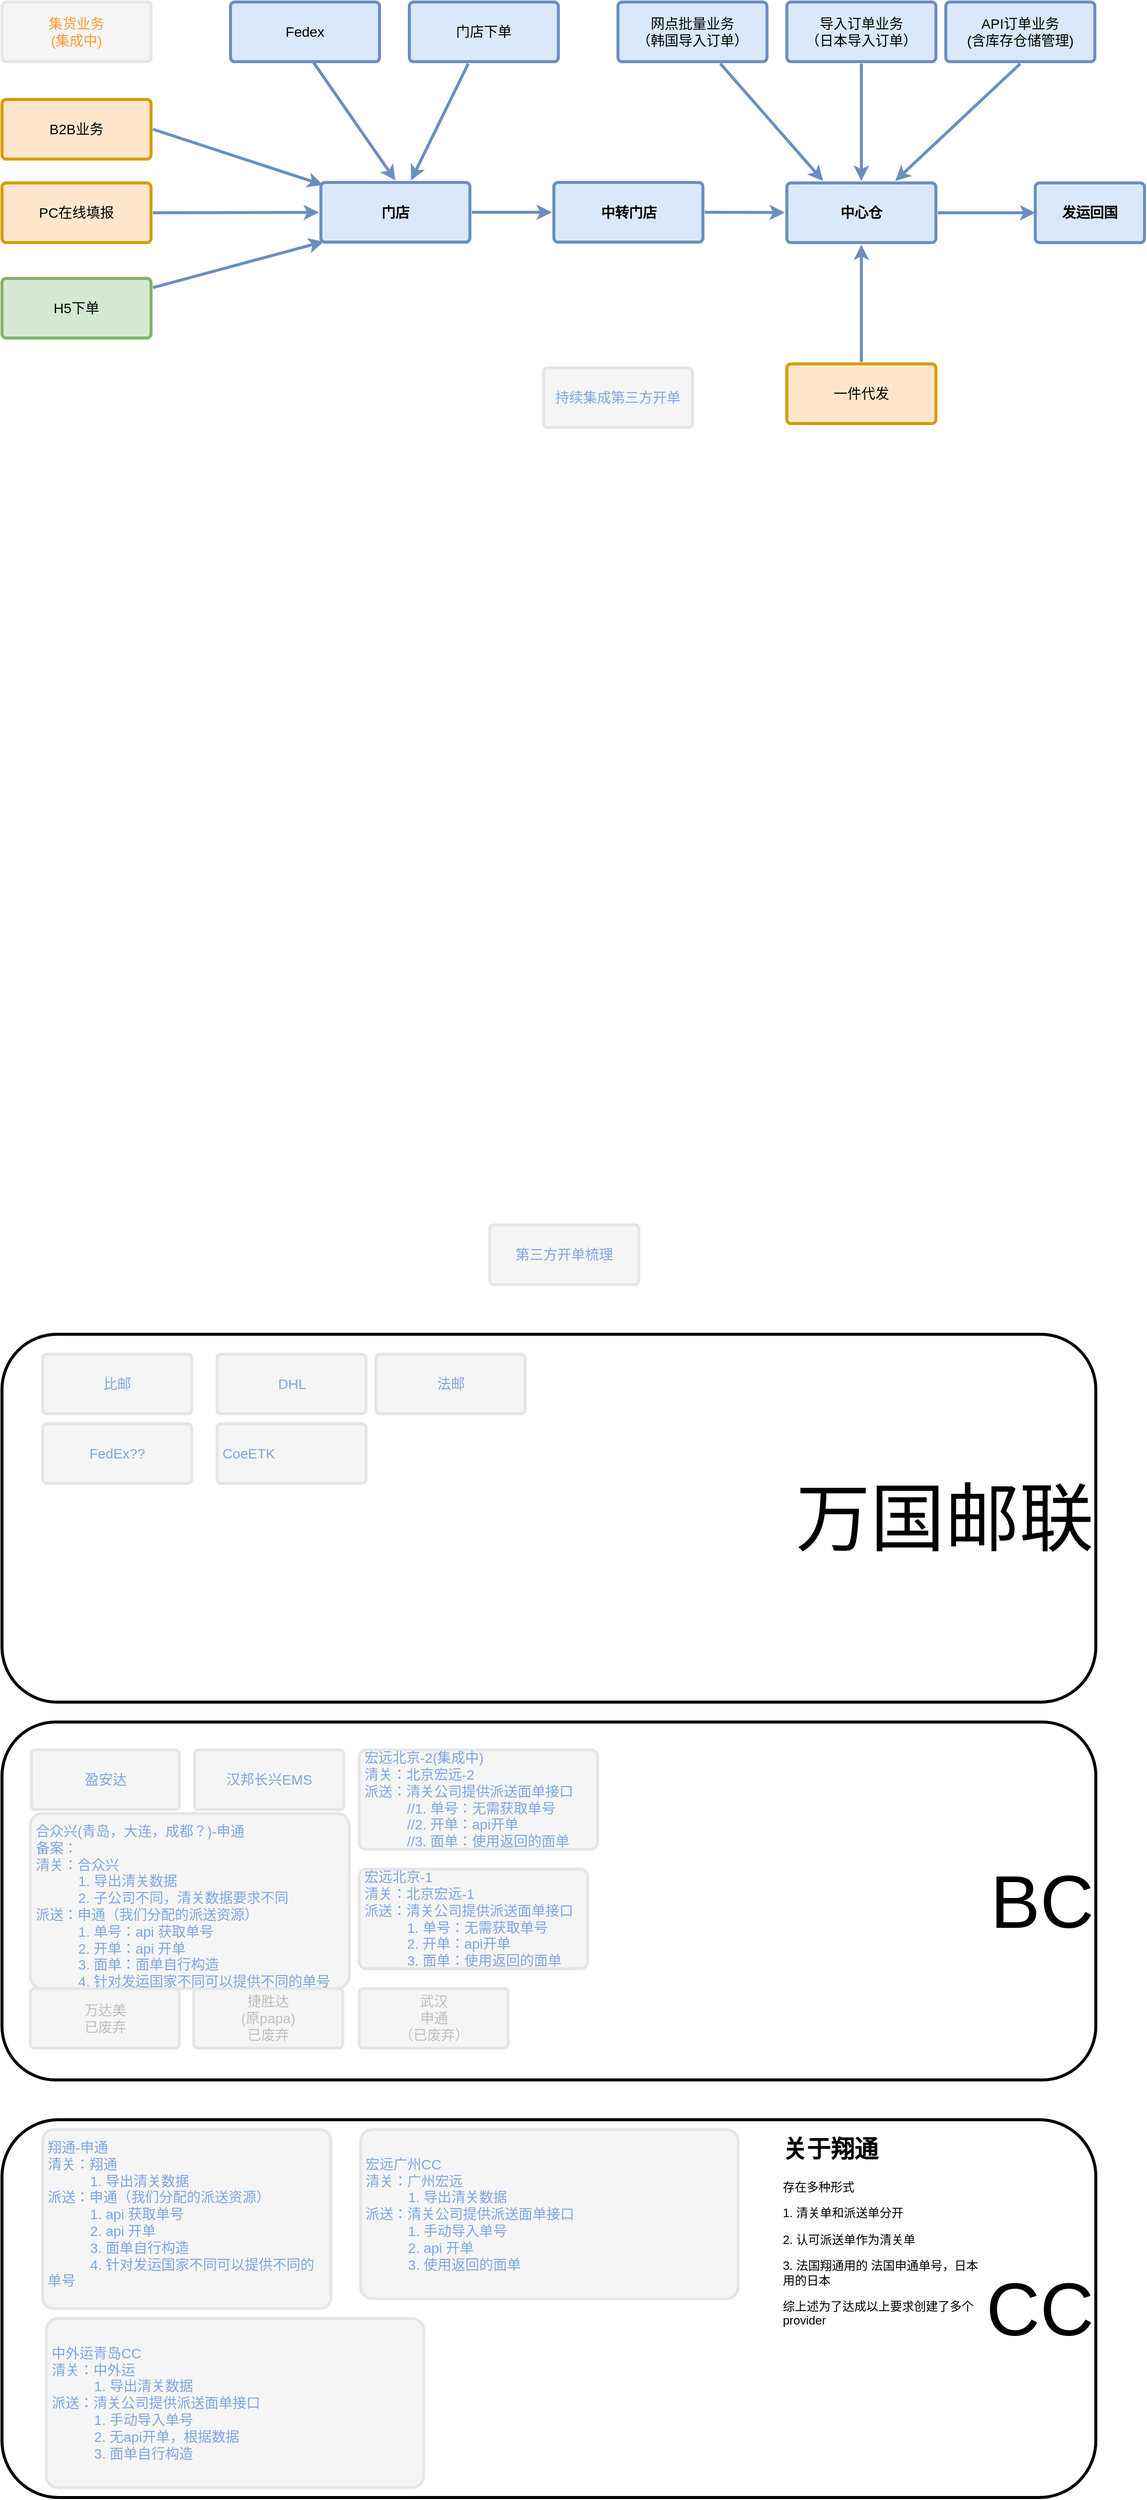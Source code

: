 <mxfile version="12.7.4" type="github">
  <diagram id="6a731a19-8d31-9384-78a2-239565b7b9f0" name="Page-1">
    <mxGraphModel dx="1360" dy="802" grid="1" gridSize="10" guides="1" tooltips="1" connect="1" arrows="1" fold="1" page="1" pageScale="1" pageWidth="1169" pageHeight="827" background="#ffffff" math="0" shadow="0">
      <root>
        <mxCell id="0" />
        <mxCell id="1" parent="0" />
        <mxCell id="1750" value="" style="edgeStyle=none;rounded=1;jumpStyle=none;html=1;shadow=0;labelBackgroundColor=none;startArrow=classic;startFill=1;jettySize=auto;orthogonalLoop=1;strokeColor=#6c8ebf;strokeWidth=3;fontFamily=Helvetica;fontSize=14;fontColor=#FFFFFF;spacing=5;fontStyle=1;fillColor=#dae8fc;endArrow=none;endFill=0;" parent="1" source="1753" target="1756" edge="1">
          <mxGeometry relative="1" as="geometry" />
        </mxCell>
        <mxCell id="1753" value="门店" style="rounded=1;whiteSpace=wrap;html=1;shadow=0;labelBackgroundColor=none;strokeColor=#6c8ebf;strokeWidth=3;fillColor=#dae8fc;fontFamily=Helvetica;fontSize=14;align=center;spacing=5;fontStyle=1;arcSize=7;perimeterSpacing=2;" parent="1" vertex="1">
          <mxGeometry x="330" y="441.5" width="150" height="60" as="geometry" />
        </mxCell>
        <mxCell id="-PJOahiLIvCA7SzMHqrE-1786" value="中转门店" style="rounded=1;whiteSpace=wrap;html=1;shadow=0;labelBackgroundColor=none;strokeColor=#6c8ebf;strokeWidth=3;fillColor=#dae8fc;fontFamily=Helvetica;fontSize=14;align=center;spacing=5;fontStyle=1;arcSize=7;perimeterSpacing=2;" parent="1" vertex="1">
          <mxGeometry x="564.5" y="441.5" width="150" height="60" as="geometry" />
        </mxCell>
        <mxCell id="1754" value="H5下单" style="rounded=1;whiteSpace=wrap;html=1;shadow=0;labelBackgroundColor=none;strokeColor=#82b366;strokeWidth=3;fillColor=#d5e8d4;fontFamily=Helvetica;fontSize=14;align=center;spacing=5;fontStyle=0;arcSize=7;perimeterSpacing=2;" parent="1" vertex="1">
          <mxGeometry x="9" y="538" width="150" height="60" as="geometry" />
        </mxCell>
        <mxCell id="1755" value="PC在线填报" style="rounded=1;whiteSpace=wrap;html=1;shadow=0;labelBackgroundColor=none;strokeColor=#d79b00;strokeWidth=3;fillColor=#ffe6cc;fontFamily=Helvetica;fontSize=14;align=center;spacing=5;fontStyle=0;arcSize=7;perimeterSpacing=2;" parent="1" vertex="1">
          <mxGeometry x="9" y="442" width="150" height="60" as="geometry" />
        </mxCell>
        <mxCell id="1756" value="门店下单" style="rounded=1;whiteSpace=wrap;html=1;shadow=0;labelBackgroundColor=none;strokeColor=#6c8ebf;strokeWidth=3;fillColor=#dae8fc;fontFamily=Helvetica;fontSize=14;align=center;spacing=5;fontStyle=0;arcSize=7;perimeterSpacing=2;" parent="1" vertex="1">
          <mxGeometry x="419" y="260" width="150" height="60" as="geometry" />
        </mxCell>
        <mxCell id="-PJOahiLIvCA7SzMHqrE-1780" value="" style="edgeStyle=none;rounded=1;jumpStyle=none;html=1;shadow=0;labelBackgroundColor=none;startArrow=classic;startFill=1;jettySize=auto;orthogonalLoop=1;strokeColor=#6c8ebf;strokeWidth=3;fontFamily=Helvetica;fontSize=14;fontColor=#FFFFFF;spacing=5;fontStyle=1;fillColor=#dae8fc;endArrow=none;endFill=0;exitX=0.032;exitY=0.961;exitDx=0;exitDy=0;exitPerimeter=0;" parent="1" source="1753" target="1754" edge="1">
          <mxGeometry relative="1" as="geometry">
            <mxPoint x="399" y="620.5" as="sourcePoint" />
            <mxPoint x="399" y="541" as="targetPoint" />
          </mxGeometry>
        </mxCell>
        <mxCell id="-PJOahiLIvCA7SzMHqrE-1781" value="" style="edgeStyle=none;rounded=1;jumpStyle=none;html=1;shadow=0;labelBackgroundColor=none;startArrow=classic;startFill=1;jettySize=auto;orthogonalLoop=1;strokeColor=#6c8ebf;strokeWidth=3;fontFamily=Helvetica;fontSize=14;fontColor=#FFFFFF;spacing=5;fontStyle=1;fillColor=#dae8fc;endArrow=none;endFill=0;entryX=1;entryY=0.5;entryDx=0;entryDy=0;" parent="1" source="1753" target="1755" edge="1">
          <mxGeometry relative="1" as="geometry">
            <mxPoint x="348.164" y="416.5" as="sourcePoint" />
            <mxPoint x="278.836" y="471.5" as="targetPoint" />
          </mxGeometry>
        </mxCell>
        <mxCell id="-PJOahiLIvCA7SzMHqrE-1788" value="" style="edgeStyle=none;rounded=1;jumpStyle=none;html=1;shadow=0;labelBackgroundColor=none;startArrow=classic;startFill=1;jettySize=auto;orthogonalLoop=1;strokeColor=#6c8ebf;strokeWidth=3;fontFamily=Helvetica;fontSize=14;fontColor=#FFFFFF;spacing=5;fontStyle=1;fillColor=#dae8fc;endArrow=none;endFill=0;exitX=0;exitY=0.5;exitDx=0;exitDy=0;entryX=1;entryY=0.5;entryDx=0;entryDy=0;" parent="1" source="-PJOahiLIvCA7SzMHqrE-1786" target="1753" edge="1">
          <mxGeometry relative="1" as="geometry">
            <mxPoint x="590.928" y="518.004" as="sourcePoint" />
            <mxPoint x="439" y="549.193" as="targetPoint" />
          </mxGeometry>
        </mxCell>
        <mxCell id="-PJOahiLIvCA7SzMHqrE-1789" value="" style="edgeStyle=none;rounded=1;jumpStyle=none;html=1;shadow=0;labelBackgroundColor=none;startArrow=classic;startFill=1;jettySize=auto;orthogonalLoop=1;strokeColor=#6c8ebf;strokeWidth=3;fontFamily=Helvetica;fontSize=14;fontColor=#FFFFFF;spacing=5;fontStyle=1;fillColor=#dae8fc;endArrow=none;endFill=0;entryX=1;entryY=0.5;entryDx=0;entryDy=0;" parent="1" source="-PJOahiLIvCA7SzMHqrE-1790" target="-PJOahiLIvCA7SzMHqrE-1786" edge="1">
          <mxGeometry relative="1" as="geometry">
            <mxPoint x="795" y="470.5" as="sourcePoint" />
            <mxPoint x="719" y="470.5" as="targetPoint" />
          </mxGeometry>
        </mxCell>
        <mxCell id="-PJOahiLIvCA7SzMHqrE-1790" value="中心仓" style="rounded=1;whiteSpace=wrap;html=1;shadow=0;labelBackgroundColor=none;strokeColor=#6c8ebf;strokeWidth=3;fillColor=#dae8fc;fontFamily=Helvetica;fontSize=14;align=center;spacing=5;fontStyle=1;arcSize=7;perimeterSpacing=2;" parent="1" vertex="1">
          <mxGeometry x="799" y="442" width="150" height="60" as="geometry" />
        </mxCell>
        <mxCell id="-PJOahiLIvCA7SzMHqrE-1810" value="发运回国" style="rounded=1;whiteSpace=wrap;html=1;shadow=0;labelBackgroundColor=none;strokeColor=#6c8ebf;strokeWidth=3;fillColor=#dae8fc;fontFamily=Helvetica;fontSize=14;align=center;spacing=5;fontStyle=1;arcSize=7;perimeterSpacing=2;" parent="1" vertex="1">
          <mxGeometry x="1049" y="442" width="110" height="60" as="geometry" />
        </mxCell>
        <mxCell id="-PJOahiLIvCA7SzMHqrE-1794" value="" style="edgeStyle=none;rounded=1;jumpStyle=none;html=1;shadow=0;labelBackgroundColor=none;startArrow=classic;startFill=1;jettySize=auto;orthogonalLoop=1;strokeColor=#6c8ebf;strokeWidth=3;fontFamily=Helvetica;fontSize=14;fontColor=#FFFFFF;spacing=5;fontStyle=1;fillColor=#dae8fc;endArrow=none;endFill=0;" parent="1" source="-PJOahiLIvCA7SzMHqrE-1791" edge="1">
          <mxGeometry relative="1" as="geometry">
            <mxPoint x="873" y="722.5" as="sourcePoint" />
            <mxPoint x="873" y="625.5" as="targetPoint" />
          </mxGeometry>
        </mxCell>
        <mxCell id="-PJOahiLIvCA7SzMHqrE-1791" value="一件代发" style="rounded=1;whiteSpace=wrap;html=1;shadow=0;labelBackgroundColor=none;strokeColor=#d79b00;strokeWidth=3;fillColor=#ffe6cc;fontFamily=Helvetica;fontSize=14;align=center;spacing=5;fontStyle=0;arcSize=7;perimeterSpacing=2;" parent="1" vertex="1">
          <mxGeometry x="799" y="624" width="150" height="60" as="geometry" />
        </mxCell>
        <mxCell id="-PJOahiLIvCA7SzMHqrE-1795" value="" style="edgeStyle=none;rounded=1;jumpStyle=none;html=1;shadow=0;labelBackgroundColor=none;startArrow=classic;startFill=1;jettySize=auto;orthogonalLoop=1;strokeColor=#6c8ebf;strokeWidth=3;fontFamily=Helvetica;fontSize=14;fontColor=#FFFFFF;spacing=5;fontStyle=1;fillColor=#dae8fc;endArrow=none;endFill=0;" parent="1" source="-PJOahiLIvCA7SzMHqrE-1790" target="-PJOahiLIvCA7SzMHqrE-1791" edge="1">
          <mxGeometry relative="1" as="geometry">
            <mxPoint x="873.898" y="440" as="sourcePoint" />
            <mxPoint x="873" y="159.5" as="targetPoint" />
          </mxGeometry>
        </mxCell>
        <mxCell id="-PJOahiLIvCA7SzMHqrE-1796" value="" style="edgeStyle=none;rounded=1;jumpStyle=none;html=1;shadow=0;labelBackgroundColor=none;startArrow=classic;startFill=1;jettySize=auto;orthogonalLoop=1;strokeColor=#6c8ebf;strokeWidth=3;fontFamily=Helvetica;fontSize=14;fontColor=#FFFFFF;spacing=5;fontStyle=1;fillColor=#dae8fc;endArrow=none;endFill=0;exitX=0.25;exitY=0;exitDx=0;exitDy=0;" parent="1" source="-PJOahiLIvCA7SzMHqrE-1790" target="-PJOahiLIvCA7SzMHqrE-1797" edge="1">
          <mxGeometry relative="1" as="geometry">
            <mxPoint x="864" y="448" as="sourcePoint" />
          </mxGeometry>
        </mxCell>
        <mxCell id="-PJOahiLIvCA7SzMHqrE-1797" value="网点批量业务&lt;br&gt;（韩国导入订单）" style="rounded=1;whiteSpace=wrap;html=1;shadow=0;labelBackgroundColor=none;strokeColor=#6c8ebf;strokeWidth=3;fillColor=#dae8fc;fontFamily=Helvetica;fontSize=14;align=center;spacing=5;fontStyle=0;arcSize=7;perimeterSpacing=2;" parent="1" vertex="1">
          <mxGeometry x="629" y="260" width="150" height="60" as="geometry" />
        </mxCell>
        <mxCell id="-PJOahiLIvCA7SzMHqrE-1798" value="导入订单业务&lt;br&gt;（日本导入订单）" style="rounded=1;whiteSpace=wrap;html=1;shadow=0;labelBackgroundColor=none;strokeColor=#6c8ebf;strokeWidth=3;fillColor=#dae8fc;fontFamily=Helvetica;fontSize=14;align=center;spacing=5;fontStyle=0;arcSize=7;perimeterSpacing=2;" parent="1" vertex="1">
          <mxGeometry x="799" y="260" width="150" height="60" as="geometry" />
        </mxCell>
        <mxCell id="-PJOahiLIvCA7SzMHqrE-1800" value="" style="edgeStyle=none;rounded=1;jumpStyle=none;html=1;shadow=0;labelBackgroundColor=none;startArrow=classic;startFill=1;jettySize=auto;orthogonalLoop=1;strokeColor=#6c8ebf;strokeWidth=3;fontFamily=Helvetica;fontSize=14;fontColor=#FFFFFF;spacing=5;fontStyle=1;fillColor=#dae8fc;endArrow=none;endFill=0;entryX=0.5;entryY=1;entryDx=0;entryDy=0;exitX=0.5;exitY=0;exitDx=0;exitDy=0;" parent="1" source="-PJOahiLIvCA7SzMHqrE-1790" target="-PJOahiLIvCA7SzMHqrE-1798" edge="1">
          <mxGeometry relative="1" as="geometry">
            <mxPoint x="1029" y="453" as="sourcePoint" />
            <mxPoint x="1029" y="347.5" as="targetPoint" />
          </mxGeometry>
        </mxCell>
        <mxCell id="-PJOahiLIvCA7SzMHqrE-1801" value="B2B业务" style="rounded=1;whiteSpace=wrap;html=1;shadow=0;labelBackgroundColor=none;strokeColor=#d79b00;strokeWidth=3;fillColor=#ffe6cc;fontFamily=Helvetica;fontSize=14;align=center;spacing=5;fontStyle=0;arcSize=7;perimeterSpacing=2;" parent="1" vertex="1">
          <mxGeometry x="9" y="358" width="150" height="60" as="geometry" />
        </mxCell>
        <mxCell id="-PJOahiLIvCA7SzMHqrE-1802" value="" style="edgeStyle=none;rounded=1;jumpStyle=none;html=1;shadow=0;labelBackgroundColor=none;startArrow=classic;startFill=1;jettySize=auto;orthogonalLoop=1;strokeColor=#6c8ebf;strokeWidth=3;fontFamily=Helvetica;fontSize=14;fontColor=#FFFFFF;spacing=5;fontStyle=1;fillColor=#dae8fc;endArrow=none;endFill=0;entryX=1;entryY=0.5;entryDx=0;entryDy=0;exitX=0.026;exitY=0.07;exitDx=0;exitDy=0;exitPerimeter=0;" parent="1" source="1753" target="-PJOahiLIvCA7SzMHqrE-1801" edge="1">
          <mxGeometry relative="1" as="geometry">
            <mxPoint x="336" y="387.658" as="sourcePoint" />
            <mxPoint x="169" y="388" as="targetPoint" />
          </mxGeometry>
        </mxCell>
        <mxCell id="-PJOahiLIvCA7SzMHqrE-1803" value="API订单业务&lt;br&gt;(含库存仓储管理)" style="rounded=1;whiteSpace=wrap;html=1;shadow=0;labelBackgroundColor=none;strokeColor=#6c8ebf;strokeWidth=3;fillColor=#dae8fc;fontFamily=Helvetica;fontSize=14;align=center;spacing=5;fontStyle=0;arcSize=7;perimeterSpacing=2;" parent="1" vertex="1">
          <mxGeometry x="959" y="260" width="150" height="60" as="geometry" />
        </mxCell>
        <mxCell id="-PJOahiLIvCA7SzMHqrE-1805" value="" style="edgeStyle=none;rounded=1;jumpStyle=none;html=1;shadow=0;labelBackgroundColor=none;startArrow=classic;startFill=1;jettySize=auto;orthogonalLoop=1;strokeColor=#6c8ebf;strokeWidth=3;fontFamily=Helvetica;fontSize=14;fontColor=#FFFFFF;spacing=5;fontStyle=1;fillColor=#dae8fc;endArrow=none;endFill=0;entryX=0.5;entryY=1;entryDx=0;entryDy=0;" parent="1" source="-PJOahiLIvCA7SzMHqrE-1790" target="-PJOahiLIvCA7SzMHqrE-1803" edge="1">
          <mxGeometry relative="1" as="geometry">
            <mxPoint x="1058.954" y="441.976" as="sourcePoint" />
            <mxPoint x="1068" y="318" as="targetPoint" />
          </mxGeometry>
        </mxCell>
        <mxCell id="-PJOahiLIvCA7SzMHqrE-1812" value="" style="edgeStyle=none;rounded=1;jumpStyle=none;html=1;shadow=0;labelBackgroundColor=none;startArrow=classic;startFill=1;jettySize=auto;orthogonalLoop=1;strokeColor=#6c8ebf;strokeWidth=3;fontFamily=Helvetica;fontSize=14;fontColor=#FFFFFF;spacing=5;fontStyle=1;fillColor=#dae8fc;endArrow=none;endFill=0;entryX=1;entryY=0.5;entryDx=0;entryDy=0;" parent="1" target="-PJOahiLIvCA7SzMHqrE-1790" edge="1">
          <mxGeometry relative="1" as="geometry">
            <mxPoint x="1049" y="472" as="sourcePoint" />
            <mxPoint x="959" y="471.5" as="targetPoint" />
          </mxGeometry>
        </mxCell>
        <mxCell id="-PJOahiLIvCA7SzMHqrE-1813" value="集货业务&lt;br&gt;(集成中)" style="rounded=1;whiteSpace=wrap;html=1;shadow=0;labelBackgroundColor=none;strokeColor=#E6E6E6;strokeWidth=3;fillColor=#f5f5f5;fontFamily=Helvetica;fontSize=14;align=center;spacing=5;fontStyle=0;arcSize=7;perimeterSpacing=2;fontColor=#FF9933;" parent="1" vertex="1">
          <mxGeometry x="9" y="260" width="150" height="60" as="geometry" />
        </mxCell>
        <mxCell id="uDcFqDSubznKz2dJ2ko3-1756" value="Fedex&lt;br&gt;" style="rounded=1;whiteSpace=wrap;html=1;shadow=0;labelBackgroundColor=none;strokeColor=#6c8ebf;strokeWidth=3;fillColor=#dae8fc;fontFamily=Helvetica;fontSize=14;align=center;spacing=5;fontStyle=0;arcSize=7;perimeterSpacing=2;" parent="1" vertex="1">
          <mxGeometry x="239" y="260" width="150" height="60" as="geometry" />
        </mxCell>
        <mxCell id="uDcFqDSubznKz2dJ2ko3-1757" value="持续集成第三方开单" style="rounded=1;whiteSpace=wrap;html=1;shadow=0;labelBackgroundColor=none;strokeColor=#E6E6E6;strokeWidth=3;fillColor=#f5f5f5;fontFamily=Helvetica;fontSize=14;align=center;spacing=5;fontStyle=0;arcSize=7;perimeterSpacing=2;fontColor=#7EA6E0;" parent="1" vertex="1">
          <mxGeometry x="554" y="628" width="150" height="60" as="geometry" />
        </mxCell>
        <mxCell id="ARBneOINFayrtqCrwLei-1757" value="" style="edgeStyle=none;rounded=1;jumpStyle=none;html=1;shadow=0;labelBackgroundColor=none;startArrow=classic;startFill=1;jettySize=auto;orthogonalLoop=1;strokeColor=#6c8ebf;strokeWidth=3;fontFamily=Helvetica;fontSize=14;fontColor=#FFFFFF;spacing=5;fontStyle=1;fillColor=#dae8fc;endArrow=none;endFill=0;entryX=0.552;entryY=0.969;entryDx=0;entryDy=0;entryPerimeter=0;exitX=0.5;exitY=0;exitDx=0;exitDy=0;" parent="1" source="1753" target="uDcFqDSubznKz2dJ2ko3-1756" edge="1">
          <mxGeometry relative="1" as="geometry">
            <mxPoint x="430.691" y="449.5" as="sourcePoint" />
            <mxPoint x="488.309" y="332" as="targetPoint" />
          </mxGeometry>
        </mxCell>
        <mxCell id="XLPa7UNQsNW_ClfHcTxk-1756" value="第三方开单梳理" style="rounded=1;whiteSpace=wrap;html=1;shadow=0;labelBackgroundColor=none;strokeColor=#E6E6E6;strokeWidth=3;fillColor=#f5f5f5;fontFamily=Helvetica;fontSize=14;align=center;spacing=5;fontStyle=0;arcSize=7;perimeterSpacing=2;fontColor=#7EA6E0;" vertex="1" parent="1">
          <mxGeometry x="500" y="1490" width="150" height="60" as="geometry" />
        </mxCell>
        <mxCell id="XLPa7UNQsNW_ClfHcTxk-1762" value="万国邮联" style="rounded=1;whiteSpace=wrap;html=1;strokeWidth=3;fontSize=75;align=right;" vertex="1" parent="1">
          <mxGeometry x="9" y="1600" width="1101" height="370" as="geometry" />
        </mxCell>
        <mxCell id="XLPa7UNQsNW_ClfHcTxk-1763" value="BC" style="rounded=1;whiteSpace=wrap;html=1;strokeWidth=3;fontSize=75;align=right;" vertex="1" parent="1">
          <mxGeometry x="9" y="1990" width="1101" height="360" as="geometry" />
        </mxCell>
        <mxCell id="XLPa7UNQsNW_ClfHcTxk-1764" value="&lt;div&gt;&lt;span style=&quot;font-size: 75px&quot;&gt;CC&lt;/span&gt;&lt;/div&gt;" style="rounded=1;whiteSpace=wrap;html=1;strokeWidth=3;align=right;" vertex="1" parent="1">
          <mxGeometry x="9" y="2390" width="1101" height="380" as="geometry" />
        </mxCell>
        <mxCell id="XLPa7UNQsNW_ClfHcTxk-1765" value="捷胜达&lt;br&gt;(原papa)&lt;br&gt;已废弃" style="rounded=1;whiteSpace=wrap;html=1;shadow=0;labelBackgroundColor=none;strokeColor=#E6E6E6;strokeWidth=3;fillColor=#f5f5f5;fontFamily=Helvetica;fontSize=14;align=center;spacing=5;fontStyle=0;arcSize=7;perimeterSpacing=2;fontColor=#BFBFBF;" vertex="1" parent="1">
          <mxGeometry x="202" y="2258" width="150" height="60" as="geometry" />
        </mxCell>
        <mxCell id="XLPa7UNQsNW_ClfHcTxk-1766" value="武汉&lt;br&gt;申通&lt;br&gt;（已废弃）" style="rounded=1;whiteSpace=wrap;html=1;shadow=0;labelBackgroundColor=none;strokeColor=#E6E6E6;strokeWidth=3;fillColor=#f5f5f5;fontFamily=Helvetica;fontSize=14;align=center;spacing=5;fontStyle=0;arcSize=7;perimeterSpacing=2;fontColor=#BFBFBF;" vertex="1" parent="1">
          <mxGeometry x="368.5" y="2258" width="150" height="60" as="geometry" />
        </mxCell>
        <mxCell id="XLPa7UNQsNW_ClfHcTxk-1767" value="万达美&lt;br&gt;已废弃" style="rounded=1;whiteSpace=wrap;html=1;shadow=0;labelBackgroundColor=none;strokeColor=#E6E6E6;strokeWidth=3;fillColor=#f5f5f5;fontFamily=Helvetica;fontSize=14;align=center;spacing=5;fontStyle=0;arcSize=7;perimeterSpacing=2;fontColor=#BFBFBF;" vertex="1" parent="1">
          <mxGeometry x="37.5" y="2258" width="150" height="60" as="geometry" />
        </mxCell>
        <mxCell id="XLPa7UNQsNW_ClfHcTxk-1768" value="法邮" style="rounded=1;whiteSpace=wrap;html=1;shadow=0;labelBackgroundColor=none;strokeColor=#E6E6E6;strokeWidth=3;fillColor=#f5f5f5;fontFamily=Helvetica;fontSize=14;align=center;spacing=5;fontStyle=0;arcSize=7;perimeterSpacing=2;fontColor=#7EA6E0;" vertex="1" parent="1">
          <mxGeometry x="385.5" y="1620" width="150" height="60" as="geometry" />
        </mxCell>
        <mxCell id="XLPa7UNQsNW_ClfHcTxk-1769" value="比邮" style="rounded=1;whiteSpace=wrap;html=1;shadow=0;labelBackgroundColor=none;strokeColor=#E6E6E6;strokeWidth=3;fillColor=#f5f5f5;fontFamily=Helvetica;fontSize=14;align=center;spacing=5;fontStyle=0;arcSize=7;perimeterSpacing=2;fontColor=#7EA6E0;" vertex="1" parent="1">
          <mxGeometry x="50" y="1620" width="150" height="60" as="geometry" />
        </mxCell>
        <mxCell id="XLPa7UNQsNW_ClfHcTxk-1770" value="DHL" style="rounded=1;whiteSpace=wrap;html=1;shadow=0;labelBackgroundColor=none;strokeColor=#E6E6E6;strokeWidth=3;fillColor=#f5f5f5;fontFamily=Helvetica;fontSize=14;align=center;spacing=5;fontStyle=0;arcSize=7;perimeterSpacing=2;fontColor=#7EA6E0;" vertex="1" parent="1">
          <mxGeometry x="225.5" y="1620" width="150" height="60" as="geometry" />
        </mxCell>
        <mxCell id="XLPa7UNQsNW_ClfHcTxk-1771" value="FedEx??" style="rounded=1;whiteSpace=wrap;html=1;shadow=0;labelBackgroundColor=none;strokeColor=#E6E6E6;strokeWidth=3;fillColor=#f5f5f5;fontFamily=Helvetica;fontSize=14;align=center;spacing=5;fontStyle=0;arcSize=7;perimeterSpacing=2;fontColor=#7EA6E0;" vertex="1" parent="1">
          <mxGeometry x="50" y="1690" width="150" height="60" as="geometry" />
        </mxCell>
        <mxCell id="XLPa7UNQsNW_ClfHcTxk-1772" value="盈安达" style="rounded=1;whiteSpace=wrap;html=1;shadow=0;labelBackgroundColor=none;strokeColor=#E6E6E6;strokeWidth=3;fillColor=#f5f5f5;fontFamily=Helvetica;fontSize=14;align=center;spacing=5;fontStyle=0;arcSize=7;perimeterSpacing=2;fontColor=#7EA6E0;" vertex="1" parent="1">
          <mxGeometry x="38.5" y="2018" width="149" height="60" as="geometry" />
        </mxCell>
        <mxCell id="XLPa7UNQsNW_ClfHcTxk-1773" value="合众兴(青岛，大连，成都？)-申通&lt;br&gt;备案：&lt;br&gt;清关：合众兴&lt;br&gt;&amp;nbsp; &amp;nbsp; &amp;nbsp; &amp;nbsp; &amp;nbsp; &amp;nbsp;1. 导出清关数据&lt;br&gt;&amp;nbsp; &amp;nbsp; &amp;nbsp; &amp;nbsp; &amp;nbsp; &amp;nbsp;2. 子公司不同，清关数据要求不同&lt;br&gt;派送：申通（我们分配的派送资源）&lt;br&gt;&amp;nbsp; &amp;nbsp; &amp;nbsp; &amp;nbsp; &amp;nbsp; &amp;nbsp;1. 单号：api 获取单号&lt;br&gt;&amp;nbsp; &amp;nbsp; &amp;nbsp; &amp;nbsp; &amp;nbsp; &amp;nbsp;2. 开单：api 开单&lt;br&gt;&amp;nbsp; &amp;nbsp; &amp;nbsp; &amp;nbsp; &amp;nbsp; &amp;nbsp;3. 面单：面单自行构造&lt;br&gt;&amp;nbsp; &amp;nbsp; &amp;nbsp; &amp;nbsp; &amp;nbsp; &amp;nbsp;4. 针对发运国家不同可以提供不同的单号" style="rounded=1;whiteSpace=wrap;html=1;shadow=0;labelBackgroundColor=none;strokeColor=#E6E6E6;strokeWidth=3;fillColor=#f5f5f5;fontFamily=Helvetica;fontSize=14;align=left;spacing=5;fontStyle=0;arcSize=7;perimeterSpacing=2;fontColor=#7EA6E0;verticalAlign=top;" vertex="1" parent="1">
          <mxGeometry x="37.5" y="2082" width="321" height="176" as="geometry" />
        </mxCell>
        <mxCell id="XLPa7UNQsNW_ClfHcTxk-1774" value="汉邦长兴EMS" style="rounded=1;whiteSpace=wrap;html=1;shadow=0;labelBackgroundColor=none;strokeColor=#E6E6E6;strokeWidth=3;fillColor=#f5f5f5;fontFamily=Helvetica;fontSize=14;align=center;spacing=5;fontStyle=0;arcSize=7;perimeterSpacing=2;fontColor=#7EA6E0;" vertex="1" parent="1">
          <mxGeometry x="203" y="2018" width="150" height="60" as="geometry" />
        </mxCell>
        <mxCell id="XLPa7UNQsNW_ClfHcTxk-1775" value="宏远北京-1&lt;br&gt;清关：北京宏远-1&lt;br&gt;派送：清关公司提供派送面单接口&lt;br&gt;&amp;nbsp; &amp;nbsp; &amp;nbsp; &amp;nbsp; &amp;nbsp; &amp;nbsp;1. 单号：无需获取单号&lt;br&gt;&amp;nbsp; &amp;nbsp; &amp;nbsp; &amp;nbsp; &amp;nbsp; &amp;nbsp;2. 开单：api开单&lt;br&gt;&amp;nbsp; &amp;nbsp; &amp;nbsp; &amp;nbsp; &amp;nbsp; &amp;nbsp;3. 面单：使用返回的面单" style="rounded=1;whiteSpace=wrap;html=1;shadow=0;labelBackgroundColor=none;strokeColor=#E6E6E6;strokeWidth=3;fillColor=#f5f5f5;fontFamily=Helvetica;fontSize=14;align=left;spacing=5;fontStyle=0;arcSize=7;perimeterSpacing=2;fontColor=#7EA6E0;" vertex="1" parent="1">
          <mxGeometry x="368.5" y="2138" width="230" height="100" as="geometry" />
        </mxCell>
        <mxCell id="XLPa7UNQsNW_ClfHcTxk-1776" value="宏远北京-2(集成中)&lt;br&gt;清关：北京宏远-2&lt;br&gt;派送：清关公司提供派送面单接口&lt;br&gt;&amp;nbsp; &amp;nbsp; &amp;nbsp; &amp;nbsp; &amp;nbsp; &amp;nbsp;//1. 单号：无需获取单号&lt;br&gt;&amp;nbsp; &amp;nbsp; &amp;nbsp; &amp;nbsp; &amp;nbsp; &amp;nbsp;//2. 开单：api开单&lt;br&gt;&amp;nbsp; &amp;nbsp; &amp;nbsp; &amp;nbsp; &amp;nbsp; &amp;nbsp;//3. 面单：使用返回的面单" style="rounded=1;whiteSpace=wrap;html=1;shadow=0;labelBackgroundColor=none;strokeColor=#E6E6E6;strokeWidth=3;fillColor=#f5f5f5;fontFamily=Helvetica;fontSize=14;align=left;spacing=5;fontStyle=0;arcSize=7;perimeterSpacing=2;fontColor=#7EA6E0;" vertex="1" parent="1">
          <mxGeometry x="368.5" y="2018" width="240" height="100" as="geometry" />
        </mxCell>
        <mxCell id="XLPa7UNQsNW_ClfHcTxk-1778" value="翔通-申通&lt;br&gt;清关：翔通&lt;br&gt;&amp;nbsp; &amp;nbsp; &amp;nbsp; &amp;nbsp; &amp;nbsp; &amp;nbsp;1. 导出清关数据&lt;br&gt;派送：申通（我们分配的派送资源）&lt;br&gt;&amp;nbsp; &amp;nbsp; &amp;nbsp; &amp;nbsp; &amp;nbsp; &amp;nbsp;1. api 获取单号&lt;br&gt;&amp;nbsp; &amp;nbsp; &amp;nbsp; &amp;nbsp; &amp;nbsp; &amp;nbsp;2. api 开单&lt;br&gt;&amp;nbsp; &amp;nbsp; &amp;nbsp; &amp;nbsp; &amp;nbsp; &amp;nbsp;3. 面单自行构造&lt;br&gt;&amp;nbsp; &amp;nbsp; &amp;nbsp; &amp;nbsp; &amp;nbsp; &amp;nbsp;4. 针对发运国家不同可以提供不同的单号" style="rounded=1;whiteSpace=wrap;html=1;shadow=0;labelBackgroundColor=none;strokeColor=#E6E6E6;strokeWidth=3;fillColor=#f5f5f5;fontFamily=Helvetica;fontSize=14;align=left;spacing=5;fontStyle=0;arcSize=6;perimeterSpacing=2;fontColor=#7EA6E0;verticalAlign=top;" vertex="1" parent="1">
          <mxGeometry x="50" y="2400" width="290" height="180" as="geometry" />
        </mxCell>
        <mxCell id="XLPa7UNQsNW_ClfHcTxk-1779" value="宏远广州CC&lt;br&gt;清关：广州宏远&lt;br&gt;&amp;nbsp; &amp;nbsp; &amp;nbsp; &amp;nbsp; &amp;nbsp; &amp;nbsp;1. 导出清关数据&lt;br&gt;派送：清关公司提供派送面单接口&lt;br&gt;&amp;nbsp; &amp;nbsp; &amp;nbsp; &amp;nbsp; &amp;nbsp; &amp;nbsp;1. 手动导入单号&lt;br&gt;&amp;nbsp; &amp;nbsp; &amp;nbsp; &amp;nbsp; &amp;nbsp; &amp;nbsp;2. api 开单&lt;br&gt;&amp;nbsp; &amp;nbsp; &amp;nbsp; &amp;nbsp; &amp;nbsp; &amp;nbsp;3. 使用返回的面单" style="rounded=1;whiteSpace=wrap;html=1;shadow=0;labelBackgroundColor=none;strokeColor=#E6E6E6;strokeWidth=3;fillColor=#f5f5f5;fontFamily=Helvetica;fontSize=14;align=left;spacing=5;fontStyle=0;arcSize=7;perimeterSpacing=2;fontColor=#7EA6E0;" vertex="1" parent="1">
          <mxGeometry x="370" y="2400" width="380" height="170" as="geometry" />
        </mxCell>
        <mxCell id="XLPa7UNQsNW_ClfHcTxk-1780" value="CoeETK&lt;br&gt;" style="rounded=1;whiteSpace=wrap;html=1;shadow=0;labelBackgroundColor=none;strokeColor=#E6E6E6;strokeWidth=3;fillColor=#f5f5f5;fontFamily=Helvetica;fontSize=14;align=left;spacing=5;fontStyle=0;arcSize=7;perimeterSpacing=2;fontColor=#7EA6E0;" vertex="1" parent="1">
          <mxGeometry x="225.5" y="1690" width="150" height="60" as="geometry" />
        </mxCell>
        <mxCell id="XLPa7UNQsNW_ClfHcTxk-1781" value="&lt;h1&gt;关于翔通&lt;/h1&gt;&lt;p&gt;存在多种形式&lt;/p&gt;&lt;p&gt;1. 清关单和派送单分开&lt;/p&gt;&lt;p&gt;2. 认可派送单作为清关单&lt;/p&gt;&lt;p&gt;3. 法国翔通用的 法国申通单号，日本用的日本&lt;/p&gt;&lt;p&gt;&lt;span&gt;综上述为了达成以上要求创建了多个provider&lt;/span&gt;&lt;br&gt;&lt;/p&gt;" style="text;html=1;strokeColor=none;fillColor=none;spacing=5;spacingTop=-20;whiteSpace=wrap;overflow=hidden;rounded=0;" vertex="1" parent="1">
          <mxGeometry x="790" y="2400" width="210" height="200" as="geometry" />
        </mxCell>
        <mxCell id="XLPa7UNQsNW_ClfHcTxk-1782" value="中外运青岛CC&lt;br&gt;清关：中外运&lt;br&gt;&amp;nbsp; &amp;nbsp; &amp;nbsp; &amp;nbsp; &amp;nbsp; &amp;nbsp;1. 导出清关数据&lt;br&gt;派送：清关公司提供派送面单接口&lt;br&gt;&amp;nbsp; &amp;nbsp; &amp;nbsp; &amp;nbsp; &amp;nbsp; &amp;nbsp;1. 手动导入单号&lt;br&gt;&amp;nbsp; &amp;nbsp; &amp;nbsp; &amp;nbsp; &amp;nbsp; &amp;nbsp;2. 无api开单，根据数据&lt;br&gt;&amp;nbsp; &amp;nbsp; &amp;nbsp; &amp;nbsp; &amp;nbsp; &amp;nbsp;3. 面单自行构造" style="rounded=1;whiteSpace=wrap;html=1;shadow=0;labelBackgroundColor=none;strokeColor=#E6E6E6;strokeWidth=3;fillColor=#f5f5f5;fontFamily=Helvetica;fontSize=14;align=left;spacing=5;fontStyle=0;arcSize=7;perimeterSpacing=2;fontColor=#7EA6E0;" vertex="1" parent="1">
          <mxGeometry x="53.5" y="2590" width="380" height="170" as="geometry" />
        </mxCell>
      </root>
    </mxGraphModel>
  </diagram>
</mxfile>
